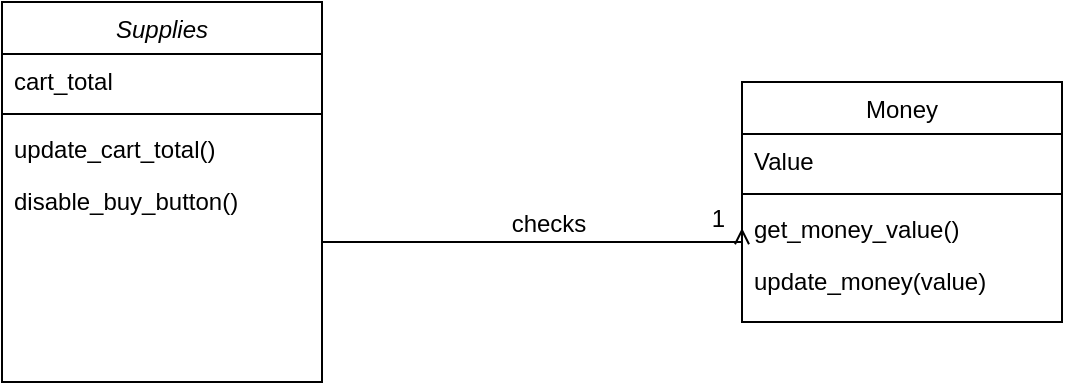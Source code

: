 <mxfile version="12.9.12" type="device" pages="2"><diagram id="C5RBs43oDa-KdzZeNtuy" name="Page-1"><mxGraphModel dx="981" dy="546" grid="0" gridSize="10" guides="1" tooltips="1" connect="1" arrows="1" fold="1" page="1" pageScale="1" pageWidth="827" pageHeight="1169" math="0" shadow="0"><root><mxCell id="WIyWlLk6GJQsqaUBKTNV-0"/><mxCell id="WIyWlLk6GJQsqaUBKTNV-1" parent="WIyWlLk6GJQsqaUBKTNV-0"/><mxCell id="iqshonnMSMlL03iToyOK-6" value="" style="endArrow=open;shadow=0;strokeWidth=1;strokeColor=#000000;rounded=0;endFill=1;edgeStyle=elbowEdgeStyle;elbow=vertical;exitX=1;exitY=0.5;exitDx=0;exitDy=0;entryX=0;entryY=0.5;entryDx=0;entryDy=0;" edge="1" parent="WIyWlLk6GJQsqaUBKTNV-1" source="zkfFHV4jXpPFQw0GAbJ--5" target="zkfFHV4jXpPFQw0GAbJ--24"><mxGeometry x="0.5" y="41" relative="1" as="geometry"><mxPoint x="390" y="270" as="sourcePoint"/><mxPoint x="518" y="270" as="targetPoint"/><mxPoint x="-40" y="32" as="offset"/><Array as="points"><mxPoint x="430" y="240"/><mxPoint x="480" y="220"/><mxPoint x="420" y="240"/></Array></mxGeometry></mxCell><mxCell id="iqshonnMSMlL03iToyOK-7" value="" style="resizable=0;align=left;verticalAlign=bottom;labelBackgroundColor=none;fontSize=12;" connectable="0" vertex="1" parent="iqshonnMSMlL03iToyOK-6"><mxGeometry x="-1" relative="1" as="geometry"><mxPoint y="4" as="offset"/></mxGeometry></mxCell><mxCell id="iqshonnMSMlL03iToyOK-8" value="1" style="resizable=0;align=right;verticalAlign=bottom;labelBackgroundColor=none;fontSize=12;" connectable="0" vertex="1" parent="iqshonnMSMlL03iToyOK-6"><mxGeometry x="1" relative="1" as="geometry"><mxPoint x="-7" y="4" as="offset"/></mxGeometry></mxCell><mxCell id="iqshonnMSMlL03iToyOK-9" value="checks" style="text;html=1;resizable=0;points=[];;align=center;verticalAlign=middle;labelBackgroundColor=none;rounded=0;shadow=0;strokeWidth=1;fontSize=12;" vertex="1" connectable="0" parent="iqshonnMSMlL03iToyOK-6"><mxGeometry x="0.5" y="49" relative="1" as="geometry"><mxPoint x="-38" y="40" as="offset"/></mxGeometry></mxCell><mxCell id="zkfFHV4jXpPFQw0GAbJ--17" value="Money" style="swimlane;fontStyle=0;align=center;verticalAlign=top;childLayout=stackLayout;horizontal=1;startSize=26;horizontalStack=0;resizeParent=1;resizeLast=0;collapsible=1;marginBottom=0;rounded=0;shadow=0;strokeWidth=1;" parent="WIyWlLk6GJQsqaUBKTNV-1" vertex="1"><mxGeometry x="520" y="160" width="160" height="120" as="geometry"><mxRectangle x="550" y="140" width="160" height="26" as="alternateBounds"/></mxGeometry></mxCell><mxCell id="zkfFHV4jXpPFQw0GAbJ--18" value="Value" style="text;align=left;verticalAlign=top;spacingLeft=4;spacingRight=4;overflow=hidden;rotatable=0;points=[[0,0.5],[1,0.5]];portConstraint=eastwest;" parent="zkfFHV4jXpPFQw0GAbJ--17" vertex="1"><mxGeometry y="26" width="160" height="26" as="geometry"/></mxCell><mxCell id="zkfFHV4jXpPFQw0GAbJ--23" value="" style="line;html=1;strokeWidth=1;align=left;verticalAlign=middle;spacingTop=-1;spacingLeft=3;spacingRight=3;rotatable=0;labelPosition=right;points=[];portConstraint=eastwest;" parent="zkfFHV4jXpPFQw0GAbJ--17" vertex="1"><mxGeometry y="52" width="160" height="8" as="geometry"/></mxCell><mxCell id="zkfFHV4jXpPFQw0GAbJ--24" value="get_money_value()" style="text;align=left;verticalAlign=top;spacingLeft=4;spacingRight=4;overflow=hidden;rotatable=0;points=[[0,0.5],[1,0.5]];portConstraint=eastwest;" parent="zkfFHV4jXpPFQw0GAbJ--17" vertex="1"><mxGeometry y="60" width="160" height="26" as="geometry"/></mxCell><mxCell id="iqshonnMSMlL03iToyOK-0" value="update_money(value)" style="text;align=left;verticalAlign=top;spacingLeft=4;spacingRight=4;overflow=hidden;rotatable=0;points=[[0,0.5],[1,0.5]];portConstraint=eastwest;" vertex="1" parent="zkfFHV4jXpPFQw0GAbJ--17"><mxGeometry y="86" width="160" height="26" as="geometry"/></mxCell><mxCell id="zkfFHV4jXpPFQw0GAbJ--0" value="Supplies" style="swimlane;fontStyle=2;align=center;verticalAlign=top;childLayout=stackLayout;horizontal=1;startSize=26;horizontalStack=0;resizeParent=1;resizeLast=0;collapsible=1;marginBottom=0;rounded=0;shadow=0;strokeWidth=1;" parent="WIyWlLk6GJQsqaUBKTNV-1" vertex="1"><mxGeometry x="150" y="120" width="160" height="190" as="geometry"><mxRectangle x="230" y="140" width="160" height="26" as="alternateBounds"/></mxGeometry></mxCell><mxCell id="zkfFHV4jXpPFQw0GAbJ--3" value="cart_total" style="text;align=left;verticalAlign=top;spacingLeft=4;spacingRight=4;overflow=hidden;rotatable=0;points=[[0,0.5],[1,0.5]];portConstraint=eastwest;rounded=0;shadow=0;html=0;" parent="zkfFHV4jXpPFQw0GAbJ--0" vertex="1"><mxGeometry y="26" width="160" height="26" as="geometry"/></mxCell><mxCell id="zkfFHV4jXpPFQw0GAbJ--4" value="" style="line;html=1;strokeWidth=1;align=left;verticalAlign=middle;spacingTop=-1;spacingLeft=3;spacingRight=3;rotatable=0;labelPosition=right;points=[];portConstraint=eastwest;" parent="zkfFHV4jXpPFQw0GAbJ--0" vertex="1"><mxGeometry y="52" width="160" height="8" as="geometry"/></mxCell><mxCell id="zkfFHV4jXpPFQw0GAbJ--5" value="update_cart_total()" style="text;align=left;verticalAlign=top;spacingLeft=4;spacingRight=4;overflow=hidden;rotatable=0;points=[[0,0.5],[1,0.5]];portConstraint=eastwest;" parent="zkfFHV4jXpPFQw0GAbJ--0" vertex="1"><mxGeometry y="60" width="160" height="26" as="geometry"/></mxCell><mxCell id="iqshonnMSMlL03iToyOK-3" value="disable_buy_button()" style="text;align=left;verticalAlign=top;spacingLeft=4;spacingRight=4;overflow=hidden;rotatable=0;points=[[0,0.5],[1,0.5]];portConstraint=eastwest;" vertex="1" parent="zkfFHV4jXpPFQw0GAbJ--0"><mxGeometry y="86" width="160" height="26" as="geometry"/></mxCell></root></mxGraphModel></diagram><diagram id="IHEe_7i_YW9hmUDFSQwm" name="Page-2"><mxGraphModel dx="1422" dy="791" grid="1" gridSize="10" guides="1" tooltips="1" connect="1" arrows="1" fold="1" page="1" pageScale="1" pageWidth="850" pageHeight="1100" math="0" shadow="0"><root><mxCell id="S0-A59vFjR-KgUVnkmZY-0"/><mxCell id="S0-A59vFjR-KgUVnkmZY-1" parent="S0-A59vFjR-KgUVnkmZY-0"/><mxCell id="S0-A59vFjR-KgUVnkmZY-29" value="alt" style="shape=umlFrame;whiteSpace=wrap;html=1;" vertex="1" parent="S0-A59vFjR-KgUVnkmZY-1"><mxGeometry x="70" y="210" width="550" height="193" as="geometry"/></mxCell><mxCell id="S0-A59vFjR-KgUVnkmZY-30" value="" style="shape=umlLifeline;participant=umlActor;perimeter=lifelinePerimeter;whiteSpace=wrap;html=1;container=1;collapsible=0;recursiveResize=0;verticalAlign=top;spacingTop=36;labelBackgroundColor=#ffffff;outlineConnect=0;" vertex="1" parent="S0-A59vFjR-KgUVnkmZY-1"><mxGeometry x="140" y="110" width="20" height="625" as="geometry"/></mxCell><mxCell id="S0-A59vFjR-KgUVnkmZY-31" value=":Supplies" style="shape=umlLifeline;perimeter=lifelinePerimeter;whiteSpace=wrap;html=1;container=1;collapsible=0;recursiveResize=0;outlineConnect=0;" vertex="1" parent="S0-A59vFjR-KgUVnkmZY-1"><mxGeometry x="400" y="110" width="100" height="629" as="geometry"/></mxCell><mxCell id="S0-A59vFjR-KgUVnkmZY-32" value=":Money" style="shape=umlLifeline;perimeter=lifelinePerimeter;whiteSpace=wrap;html=1;container=1;collapsible=0;recursiveResize=0;outlineConnect=0;" vertex="1" parent="S0-A59vFjR-KgUVnkmZY-1"><mxGeometry x="560" y="110" width="100" height="626" as="geometry"/></mxCell><mxCell id="S0-A59vFjR-KgUVnkmZY-33" value=":Interface" style="shape=umlLifeline;perimeter=lifelinePerimeter;whiteSpace=wrap;html=1;container=1;collapsible=0;recursiveResize=0;outlineConnect=0;" vertex="1" parent="S0-A59vFjR-KgUVnkmZY-1"><mxGeometry x="240" y="110" width="100" height="631" as="geometry"/></mxCell><mxCell id="S0-A59vFjR-KgUVnkmZY-34" value="update_cart_total()" style="html=1;verticalAlign=bottom;startArrow=none;startFill=0;endArrow=block;startSize=8;exitX=0.9;exitY=0.4;exitDx=0;exitDy=0;exitPerimeter=0;" edge="1" parent="S0-A59vFjR-KgUVnkmZY-1" target="S0-A59vFjR-KgUVnkmZY-31"><mxGeometry width="60" relative="1" as="geometry"><mxPoint x="294" y="182" as="sourcePoint"/><mxPoint x="430" y="182" as="targetPoint"/></mxGeometry></mxCell><mxCell id="S0-A59vFjR-KgUVnkmZY-35" value="Change Item Quantity" style="html=1;verticalAlign=bottom;startArrow=none;startFill=0;endArrow=block;startSize=8;" edge="1" parent="S0-A59vFjR-KgUVnkmZY-1" target="S0-A59vFjR-KgUVnkmZY-33"><mxGeometry width="60" relative="1" as="geometry"><mxPoint x="150" y="170.0" as="sourcePoint"/><mxPoint x="285" y="170" as="targetPoint"/></mxGeometry></mxCell><mxCell id="S0-A59vFjR-KgUVnkmZY-36" value="check_money()" style="html=1;verticalAlign=bottom;startArrow=none;startFill=0;endArrow=block;startSize=8;" edge="1" parent="S0-A59vFjR-KgUVnkmZY-1"><mxGeometry width="60" relative="1" as="geometry"><mxPoint x="460" y="199" as="sourcePoint"/><mxPoint x="600" y="199" as="targetPoint"/></mxGeometry></mxCell><mxCell id="S0-A59vFjR-KgUVnkmZY-37" value="enable buy button" style="html=1;verticalAlign=bottom;endArrow=block;" edge="1" parent="S0-A59vFjR-KgUVnkmZY-1" source="S0-A59vFjR-KgUVnkmZY-31" target="S0-A59vFjR-KgUVnkmZY-33"><mxGeometry width="80" relative="1" as="geometry"><mxPoint x="330" y="260" as="sourcePoint"/><mxPoint x="410" y="260" as="targetPoint"/><Array as="points"><mxPoint x="320" y="250"/></Array></mxGeometry></mxCell><mxCell id="S0-A59vFjR-KgUVnkmZY-38" value="does not have enough money" style="html=1;verticalAlign=bottom;endArrow=open;dashed=1;endSize=8;" edge="1" parent="S0-A59vFjR-KgUVnkmZY-1"><mxGeometry x="0.022" y="-10" relative="1" as="geometry"><mxPoint x="610" y="350" as="sourcePoint"/><mxPoint x="450" y="350" as="targetPoint"/><mxPoint as="offset"/></mxGeometry></mxCell><mxCell id="S0-A59vFjR-KgUVnkmZY-39" value="[else]" style="text;html=1;strokeColor=none;fillColor=none;align=center;verticalAlign=middle;whiteSpace=wrap;rounded=0;" vertex="1" parent="S0-A59vFjR-KgUVnkmZY-1"><mxGeometry x="82" y="312" width="40" height="17" as="geometry"/></mxCell><mxCell id="S0-A59vFjR-KgUVnkmZY-40" value="[ If has enough money]" style="text;html=1;strokeColor=none;fillColor=none;align=center;verticalAlign=middle;whiteSpace=wrap;rounded=0;" vertex="1" parent="S0-A59vFjR-KgUVnkmZY-1"><mxGeometry x="82" y="254" width="40" height="20" as="geometry"/></mxCell><mxCell id="S0-A59vFjR-KgUVnkmZY-41" value="disable buy button" style="html=1;verticalAlign=bottom;endArrow=block;" edge="1" parent="S0-A59vFjR-KgUVnkmZY-1"><mxGeometry x="-0.002" width="80" relative="1" as="geometry"><mxPoint x="449.69" y="370.0" as="sourcePoint"/><mxPoint x="290.0" y="370.0" as="targetPoint"/><mxPoint as="offset"/></mxGeometry></mxCell><mxCell id="S0-A59vFjR-KgUVnkmZY-42" value="&lt;div&gt;has enough money&lt;/div&gt;" style="html=1;verticalAlign=bottom;endArrow=open;dashed=1;endSize=8;" edge="1" parent="S0-A59vFjR-KgUVnkmZY-1"><mxGeometry x="0.022" y="-10" relative="1" as="geometry"><mxPoint x="600" y="280" as="sourcePoint"/><mxPoint x="460" y="280" as="targetPoint"/><mxPoint as="offset"/></mxGeometry></mxCell><mxCell id="S0-A59vFjR-KgUVnkmZY-43" value="" style="endArrow=none;dashed=1;html=1;exitX=0;exitY=0.554;exitDx=0;exitDy=0;exitPerimeter=0;entryX=1;entryY=0.554;entryDx=0;entryDy=0;entryPerimeter=0;" edge="1" parent="S0-A59vFjR-KgUVnkmZY-1" source="S0-A59vFjR-KgUVnkmZY-29" target="S0-A59vFjR-KgUVnkmZY-29"><mxGeometry width="50" height="50" relative="1" as="geometry"><mxPoint x="1060" y="713" as="sourcePoint"/><mxPoint x="1272" y="696" as="targetPoint"/></mxGeometry></mxCell><mxCell id="S0-A59vFjR-KgUVnkmZY-44" value="display to the player" style="html=1;verticalAlign=bottom;endArrow=block;" edge="1" parent="S0-A59vFjR-KgUVnkmZY-1"><mxGeometry x="-0.002" width="80" relative="1" as="geometry"><mxPoint x="285" y="388" as="sourcePoint"/><mxPoint x="160" y="388" as="targetPoint"/><mxPoint as="offset"/></mxGeometry></mxCell><mxCell id="S0-A59vFjR-KgUVnkmZY-45" value="display to the player" style="html=1;verticalAlign=bottom;endArrow=block;" edge="1" parent="S0-A59vFjR-KgUVnkmZY-1"><mxGeometry x="-0.002" width="80" relative="1" as="geometry"><mxPoint x="285" y="280" as="sourcePoint"/><mxPoint x="160" y="280" as="targetPoint"/><mxPoint as="offset"/></mxGeometry></mxCell><mxCell id="S0-A59vFjR-KgUVnkmZY-46" value="" style="endArrow=classic;html=1;" edge="1" parent="S0-A59vFjR-KgUVnkmZY-1" source="S0-A59vFjR-KgUVnkmZY-30" target="S0-A59vFjR-KgUVnkmZY-33"><mxGeometry width="50" height="50" relative="1" as="geometry"><mxPoint x="172" y="475" as="sourcePoint"/><mxPoint x="222" y="425" as="targetPoint"/><Array as="points"><mxPoint x="203" y="464"/></Array></mxGeometry></mxCell><mxCell id="S0-A59vFjR-KgUVnkmZY-47" value="Click Buy Button" style="text;html=1;align=center;verticalAlign=middle;resizable=0;points=[];autosize=1;" vertex="1" parent="S0-A59vFjR-KgUVnkmZY-1"><mxGeometry x="172" y="441" width="98" height="18" as="geometry"/></mxCell><mxCell id="S0-A59vFjR-KgUVnkmZY-48" value="" style="group" vertex="1" connectable="0" parent="S0-A59vFjR-KgUVnkmZY-1"><mxGeometry x="315" y="492.31" width="119" height="22" as="geometry"/></mxCell><mxCell id="S0-A59vFjR-KgUVnkmZY-49" value="" style="endArrow=classic;html=1;" edge="1" parent="S0-A59vFjR-KgUVnkmZY-48"><mxGeometry width="50" height="50" relative="1" as="geometry"><mxPoint x="-24.0" y="22" as="sourcePoint"/><mxPoint x="135.5" y="22" as="targetPoint"/><Array as="points"><mxPoint x="29.19" y="22"/></Array></mxGeometry></mxCell><mxCell id="S0-A59vFjR-KgUVnkmZY-50" value="add_item_quantity()" style="text;html=1;align=center;verticalAlign=middle;resizable=0;points=[];autosize=1;" vertex="1" parent="S0-A59vFjR-KgUVnkmZY-48"><mxGeometry width="119" height="18" as="geometry"/></mxCell><mxCell id="S0-A59vFjR-KgUVnkmZY-51" value="" style="group" vertex="1" connectable="0" parent="S0-A59vFjR-KgUVnkmZY-1"><mxGeometry x="476" y="518" width="141" height="22" as="geometry"/></mxCell><mxCell id="S0-A59vFjR-KgUVnkmZY-52" value="" style="endArrow=classic;html=1;" edge="1" parent="S0-A59vFjR-KgUVnkmZY-51"><mxGeometry width="50" height="50" relative="1" as="geometry"><mxPoint x="-24.0" y="22" as="sourcePoint"/><mxPoint x="135.5" y="22" as="targetPoint"/><Array as="points"><mxPoint x="29.19" y="22"/></Array></mxGeometry></mxCell><mxCell id="S0-A59vFjR-KgUVnkmZY-53" value="subtract_money(total_cost))" style="text;html=1;align=center;verticalAlign=middle;resizable=0;points=[];autosize=1;" vertex="1" parent="S0-A59vFjR-KgUVnkmZY-51"><mxGeometry x="-22" width="163" height="18" as="geometry"/></mxCell><mxCell id="S0-A59vFjR-KgUVnkmZY-54" value="update_money_string()" style="html=1;verticalAlign=bottom;endArrow=open;dashed=1;endSize=8;" edge="1" parent="S0-A59vFjR-KgUVnkmZY-1" source="S0-A59vFjR-KgUVnkmZY-32" target="S0-A59vFjR-KgUVnkmZY-33"><mxGeometry x="-0.122" y="-7" relative="1" as="geometry"><mxPoint x="608" y="618" as="sourcePoint"/><mxPoint x="319" y="618" as="targetPoint"/><Array as="points"><mxPoint x="591" y="618"/></Array><mxPoint as="offset"/></mxGeometry></mxCell><mxCell id="S0-A59vFjR-KgUVnkmZY-55" value="update_money_value()" style="html=1;verticalAlign=bottom;endArrow=open;dashed=1;endSize=8;edgeStyle=orthogonalEdgeStyle;shadow=0;" edge="1" parent="S0-A59vFjR-KgUVnkmZY-1" source="S0-A59vFjR-KgUVnkmZY-32" target="S0-A59vFjR-KgUVnkmZY-32"><mxGeometry relative="1" as="geometry"><mxPoint x="610" y="617" as="sourcePoint"/><mxPoint x="620" y="685" as="targetPoint"/><Array as="points"><mxPoint x="678" y="552"/><mxPoint x="678" y="608"/></Array></mxGeometry></mxCell></root></mxGraphModel></diagram></mxfile>